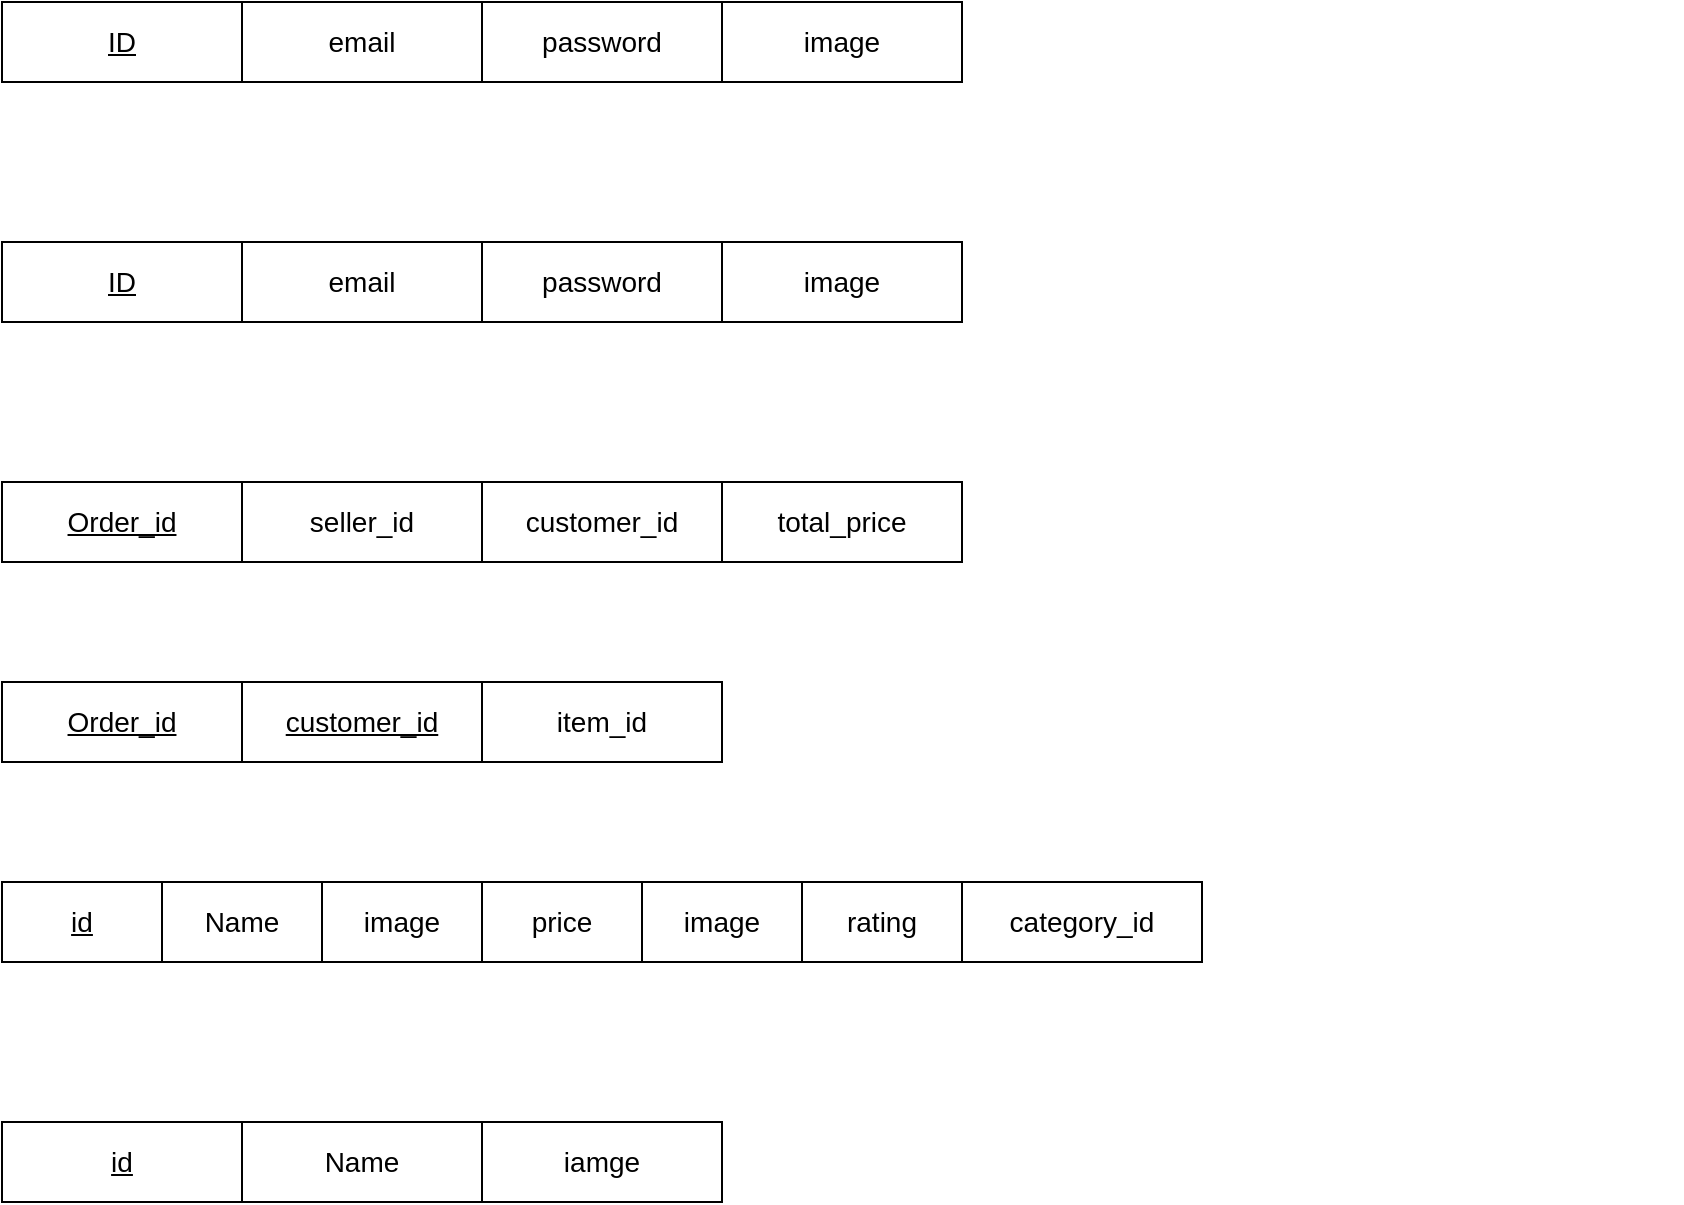 <mxfile version="22.1.16" type="github">
  <diagram id="R2lEEEUBdFMjLlhIrx00" name="Page-1">
    <mxGraphModel dx="1235" dy="624" grid="1" gridSize="10" guides="1" tooltips="1" connect="1" arrows="1" fold="1" page="1" pageScale="1" pageWidth="850" pageHeight="1100" math="0" shadow="0" extFonts="Permanent Marker^https://fonts.googleapis.com/css?family=Permanent+Marker">
      <root>
        <mxCell id="0" />
        <mxCell id="1" parent="0" />
        <mxCell id="TnKkdAnqlbAAkz366PMF-24" value="" style="group" vertex="1" connectable="0" parent="1">
          <mxGeometry x="40" y="80" width="480" height="40" as="geometry" />
        </mxCell>
        <mxCell id="TnKkdAnqlbAAkz366PMF-20" value="&lt;font style=&quot;font-size: 14px;&quot;&gt;&lt;u&gt;ID&lt;/u&gt;&lt;/font&gt;" style="rounded=0;whiteSpace=wrap;html=1;fontFamily=Helvetica;fontSize=11;fontColor=default;" vertex="1" parent="TnKkdAnqlbAAkz366PMF-24">
          <mxGeometry width="120" height="40" as="geometry" />
        </mxCell>
        <mxCell id="TnKkdAnqlbAAkz366PMF-21" value="&lt;font style=&quot;font-size: 14px;&quot;&gt;email&lt;/font&gt;" style="rounded=0;whiteSpace=wrap;html=1;fontFamily=Helvetica;fontSize=11;fontColor=default;" vertex="1" parent="TnKkdAnqlbAAkz366PMF-24">
          <mxGeometry x="120" width="120" height="40" as="geometry" />
        </mxCell>
        <mxCell id="TnKkdAnqlbAAkz366PMF-22" value="&lt;font style=&quot;font-size: 14px;&quot;&gt;password&lt;/font&gt;" style="rounded=0;whiteSpace=wrap;html=1;fontFamily=Helvetica;fontSize=11;fontColor=default;" vertex="1" parent="TnKkdAnqlbAAkz366PMF-24">
          <mxGeometry x="240" width="120" height="40" as="geometry" />
        </mxCell>
        <mxCell id="TnKkdAnqlbAAkz366PMF-23" value="&lt;font style=&quot;font-size: 14px;&quot;&gt;image&lt;/font&gt;" style="rounded=0;whiteSpace=wrap;html=1;fontFamily=Helvetica;fontSize=11;fontColor=default;" vertex="1" parent="TnKkdAnqlbAAkz366PMF-24">
          <mxGeometry x="360" width="120" height="40" as="geometry" />
        </mxCell>
        <mxCell id="TnKkdAnqlbAAkz366PMF-27" value="" style="group" vertex="1" connectable="0" parent="1">
          <mxGeometry x="40" y="200" width="480" height="40" as="geometry" />
        </mxCell>
        <mxCell id="TnKkdAnqlbAAkz366PMF-28" value="&lt;font style=&quot;font-size: 14px;&quot;&gt;&lt;u&gt;ID&lt;/u&gt;&lt;/font&gt;" style="rounded=0;whiteSpace=wrap;html=1;fontFamily=Helvetica;fontSize=11;fontColor=default;" vertex="1" parent="TnKkdAnqlbAAkz366PMF-27">
          <mxGeometry width="120" height="40" as="geometry" />
        </mxCell>
        <mxCell id="TnKkdAnqlbAAkz366PMF-29" value="&lt;font style=&quot;font-size: 14px;&quot;&gt;email&lt;/font&gt;" style="rounded=0;whiteSpace=wrap;html=1;fontFamily=Helvetica;fontSize=11;fontColor=default;" vertex="1" parent="TnKkdAnqlbAAkz366PMF-27">
          <mxGeometry x="120" width="120" height="40" as="geometry" />
        </mxCell>
        <mxCell id="TnKkdAnqlbAAkz366PMF-30" value="&lt;font style=&quot;font-size: 14px;&quot;&gt;password&lt;/font&gt;" style="rounded=0;whiteSpace=wrap;html=1;fontFamily=Helvetica;fontSize=11;fontColor=default;" vertex="1" parent="TnKkdAnqlbAAkz366PMF-27">
          <mxGeometry x="240" width="120" height="40" as="geometry" />
        </mxCell>
        <mxCell id="TnKkdAnqlbAAkz366PMF-31" value="&lt;font style=&quot;font-size: 14px;&quot;&gt;image&lt;/font&gt;" style="rounded=0;whiteSpace=wrap;html=1;fontFamily=Helvetica;fontSize=11;fontColor=default;" vertex="1" parent="TnKkdAnqlbAAkz366PMF-27">
          <mxGeometry x="360" width="120" height="40" as="geometry" />
        </mxCell>
        <mxCell id="TnKkdAnqlbAAkz366PMF-32" value="" style="group" vertex="1" connectable="0" parent="1">
          <mxGeometry x="40" y="320" width="480" height="40" as="geometry" />
        </mxCell>
        <mxCell id="TnKkdAnqlbAAkz366PMF-33" value="&lt;font style=&quot;font-size: 14px;&quot;&gt;&lt;u&gt;Order_id&lt;/u&gt;&lt;/font&gt;" style="rounded=0;whiteSpace=wrap;html=1;fontFamily=Helvetica;fontSize=11;fontColor=default;" vertex="1" parent="TnKkdAnqlbAAkz366PMF-32">
          <mxGeometry width="120" height="40" as="geometry" />
        </mxCell>
        <mxCell id="TnKkdAnqlbAAkz366PMF-34" value="&lt;span style=&quot;font-size: 14px;&quot;&gt;seller_id&lt;/span&gt;" style="rounded=0;whiteSpace=wrap;html=1;fontFamily=Helvetica;fontSize=11;fontColor=default;" vertex="1" parent="TnKkdAnqlbAAkz366PMF-32">
          <mxGeometry x="120" width="120" height="40" as="geometry" />
        </mxCell>
        <mxCell id="TnKkdAnqlbAAkz366PMF-35" value="&lt;font style=&quot;font-size: 14px;&quot;&gt;customer_id&lt;/font&gt;" style="rounded=0;whiteSpace=wrap;html=1;fontFamily=Helvetica;fontSize=11;fontColor=default;" vertex="1" parent="TnKkdAnqlbAAkz366PMF-32">
          <mxGeometry x="240" width="120" height="40" as="geometry" />
        </mxCell>
        <mxCell id="TnKkdAnqlbAAkz366PMF-36" value="&lt;font style=&quot;font-size: 14px;&quot;&gt;total_price&lt;/font&gt;" style="rounded=0;whiteSpace=wrap;html=1;fontFamily=Helvetica;fontSize=11;fontColor=default;" vertex="1" parent="TnKkdAnqlbAAkz366PMF-32">
          <mxGeometry x="360" width="120" height="40" as="geometry" />
        </mxCell>
        <mxCell id="TnKkdAnqlbAAkz366PMF-45" value="" style="group" vertex="1" connectable="0" parent="1">
          <mxGeometry x="40" y="640" width="480" height="40" as="geometry" />
        </mxCell>
        <mxCell id="TnKkdAnqlbAAkz366PMF-46" value="&lt;font style=&quot;font-size: 14px;&quot;&gt;&lt;u&gt;id&lt;/u&gt;&lt;/font&gt;" style="rounded=0;whiteSpace=wrap;html=1;fontFamily=Helvetica;fontSize=11;fontColor=default;" vertex="1" parent="TnKkdAnqlbAAkz366PMF-45">
          <mxGeometry width="120" height="40" as="geometry" />
        </mxCell>
        <mxCell id="TnKkdAnqlbAAkz366PMF-47" value="&lt;span style=&quot;font-size: 14px;&quot;&gt;Name&lt;/span&gt;" style="rounded=0;whiteSpace=wrap;html=1;fontFamily=Helvetica;fontSize=11;fontColor=default;" vertex="1" parent="TnKkdAnqlbAAkz366PMF-45">
          <mxGeometry x="120" width="120" height="40" as="geometry" />
        </mxCell>
        <mxCell id="TnKkdAnqlbAAkz366PMF-48" value="&lt;font style=&quot;font-size: 14px;&quot;&gt;iamge&lt;/font&gt;" style="rounded=0;whiteSpace=wrap;html=1;fontFamily=Helvetica;fontSize=11;fontColor=default;" vertex="1" parent="TnKkdAnqlbAAkz366PMF-45">
          <mxGeometry x="240" width="120" height="40" as="geometry" />
        </mxCell>
        <mxCell id="TnKkdAnqlbAAkz366PMF-53" value="" style="group" vertex="1" connectable="0" parent="1">
          <mxGeometry x="40" y="440" width="840" height="40" as="geometry" />
        </mxCell>
        <mxCell id="TnKkdAnqlbAAkz366PMF-44" value="" style="group" vertex="1" connectable="0" parent="TnKkdAnqlbAAkz366PMF-53">
          <mxGeometry width="720" height="40" as="geometry" />
        </mxCell>
        <mxCell id="TnKkdAnqlbAAkz366PMF-37" value="" style="group" vertex="1" connectable="0" parent="TnKkdAnqlbAAkz366PMF-44">
          <mxGeometry y="80" width="520" height="40" as="geometry" />
        </mxCell>
        <mxCell id="TnKkdAnqlbAAkz366PMF-38" value="&lt;font style=&quot;font-size: 14px;&quot;&gt;&lt;u&gt;id&lt;/u&gt;&lt;/font&gt;" style="rounded=0;whiteSpace=wrap;html=1;fontFamily=Helvetica;fontSize=11;fontColor=default;" vertex="1" parent="TnKkdAnqlbAAkz366PMF-37">
          <mxGeometry width="80" height="40" as="geometry" />
        </mxCell>
        <mxCell id="TnKkdAnqlbAAkz366PMF-39" value="&lt;span style=&quot;font-size: 14px;&quot;&gt;Name&lt;/span&gt;" style="rounded=0;whiteSpace=wrap;html=1;fontFamily=Helvetica;fontSize=11;fontColor=default;" vertex="1" parent="TnKkdAnqlbAAkz366PMF-37">
          <mxGeometry x="80" width="80" height="40" as="geometry" />
        </mxCell>
        <mxCell id="TnKkdAnqlbAAkz366PMF-40" value="&lt;font style=&quot;font-size: 14px;&quot;&gt;image&lt;/font&gt;" style="rounded=0;whiteSpace=wrap;html=1;fontFamily=Helvetica;fontSize=11;fontColor=default;" vertex="1" parent="TnKkdAnqlbAAkz366PMF-37">
          <mxGeometry x="160" width="80" height="40" as="geometry" />
        </mxCell>
        <mxCell id="TnKkdAnqlbAAkz366PMF-41" value="&lt;font style=&quot;font-size: 14px;&quot;&gt;price&lt;/font&gt;" style="rounded=0;whiteSpace=wrap;html=1;fontFamily=Helvetica;fontSize=11;fontColor=default;" vertex="1" parent="TnKkdAnqlbAAkz366PMF-37">
          <mxGeometry x="240" width="80" height="40" as="geometry" />
        </mxCell>
        <mxCell id="TnKkdAnqlbAAkz366PMF-42" value="&lt;span style=&quot;font-size: 14px;&quot;&gt;image&lt;/span&gt;" style="rounded=0;whiteSpace=wrap;html=1;fontFamily=Helvetica;fontSize=11;fontColor=default;" vertex="1" parent="TnKkdAnqlbAAkz366PMF-37">
          <mxGeometry x="320" width="80" height="40" as="geometry" />
        </mxCell>
        <mxCell id="TnKkdAnqlbAAkz366PMF-43" value="&lt;span style=&quot;font-size: 14px;&quot;&gt;rating&lt;/span&gt;" style="rounded=0;whiteSpace=wrap;html=1;fontFamily=Helvetica;fontSize=11;fontColor=default;" vertex="1" parent="TnKkdAnqlbAAkz366PMF-37">
          <mxGeometry x="400" width="80" height="40" as="geometry" />
        </mxCell>
        <mxCell id="TnKkdAnqlbAAkz366PMF-50" value="&lt;span style=&quot;font-size: 14px;&quot;&gt;category_id&lt;/span&gt;" style="rounded=0;whiteSpace=wrap;html=1;fontFamily=Helvetica;fontSize=11;fontColor=default;" vertex="1" parent="TnKkdAnqlbAAkz366PMF-44">
          <mxGeometry x="480" y="80" width="120" height="40" as="geometry" />
        </mxCell>
        <mxCell id="TnKkdAnqlbAAkz366PMF-65" value="&lt;font style=&quot;font-size: 14px;&quot;&gt;&lt;u&gt;Order_id&lt;/u&gt;&lt;/font&gt;" style="rounded=0;whiteSpace=wrap;html=1;fontFamily=Helvetica;fontSize=11;fontColor=default;" vertex="1" parent="1">
          <mxGeometry x="40" y="420" width="120" height="40" as="geometry" />
        </mxCell>
        <mxCell id="TnKkdAnqlbAAkz366PMF-66" value="&lt;span style=&quot;font-size: 14px;&quot;&gt;&lt;u&gt;customer_id&lt;/u&gt;&lt;/span&gt;" style="rounded=0;whiteSpace=wrap;html=1;fontFamily=Helvetica;fontSize=11;fontColor=default;" vertex="1" parent="1">
          <mxGeometry x="160" y="420" width="120" height="40" as="geometry" />
        </mxCell>
        <mxCell id="TnKkdAnqlbAAkz366PMF-67" value="&lt;font style=&quot;font-size: 14px;&quot;&gt;item_id&lt;/font&gt;" style="rounded=0;whiteSpace=wrap;html=1;fontFamily=Helvetica;fontSize=11;fontColor=default;" vertex="1" parent="1">
          <mxGeometry x="280" y="420" width="120" height="40" as="geometry" />
        </mxCell>
      </root>
    </mxGraphModel>
  </diagram>
</mxfile>
